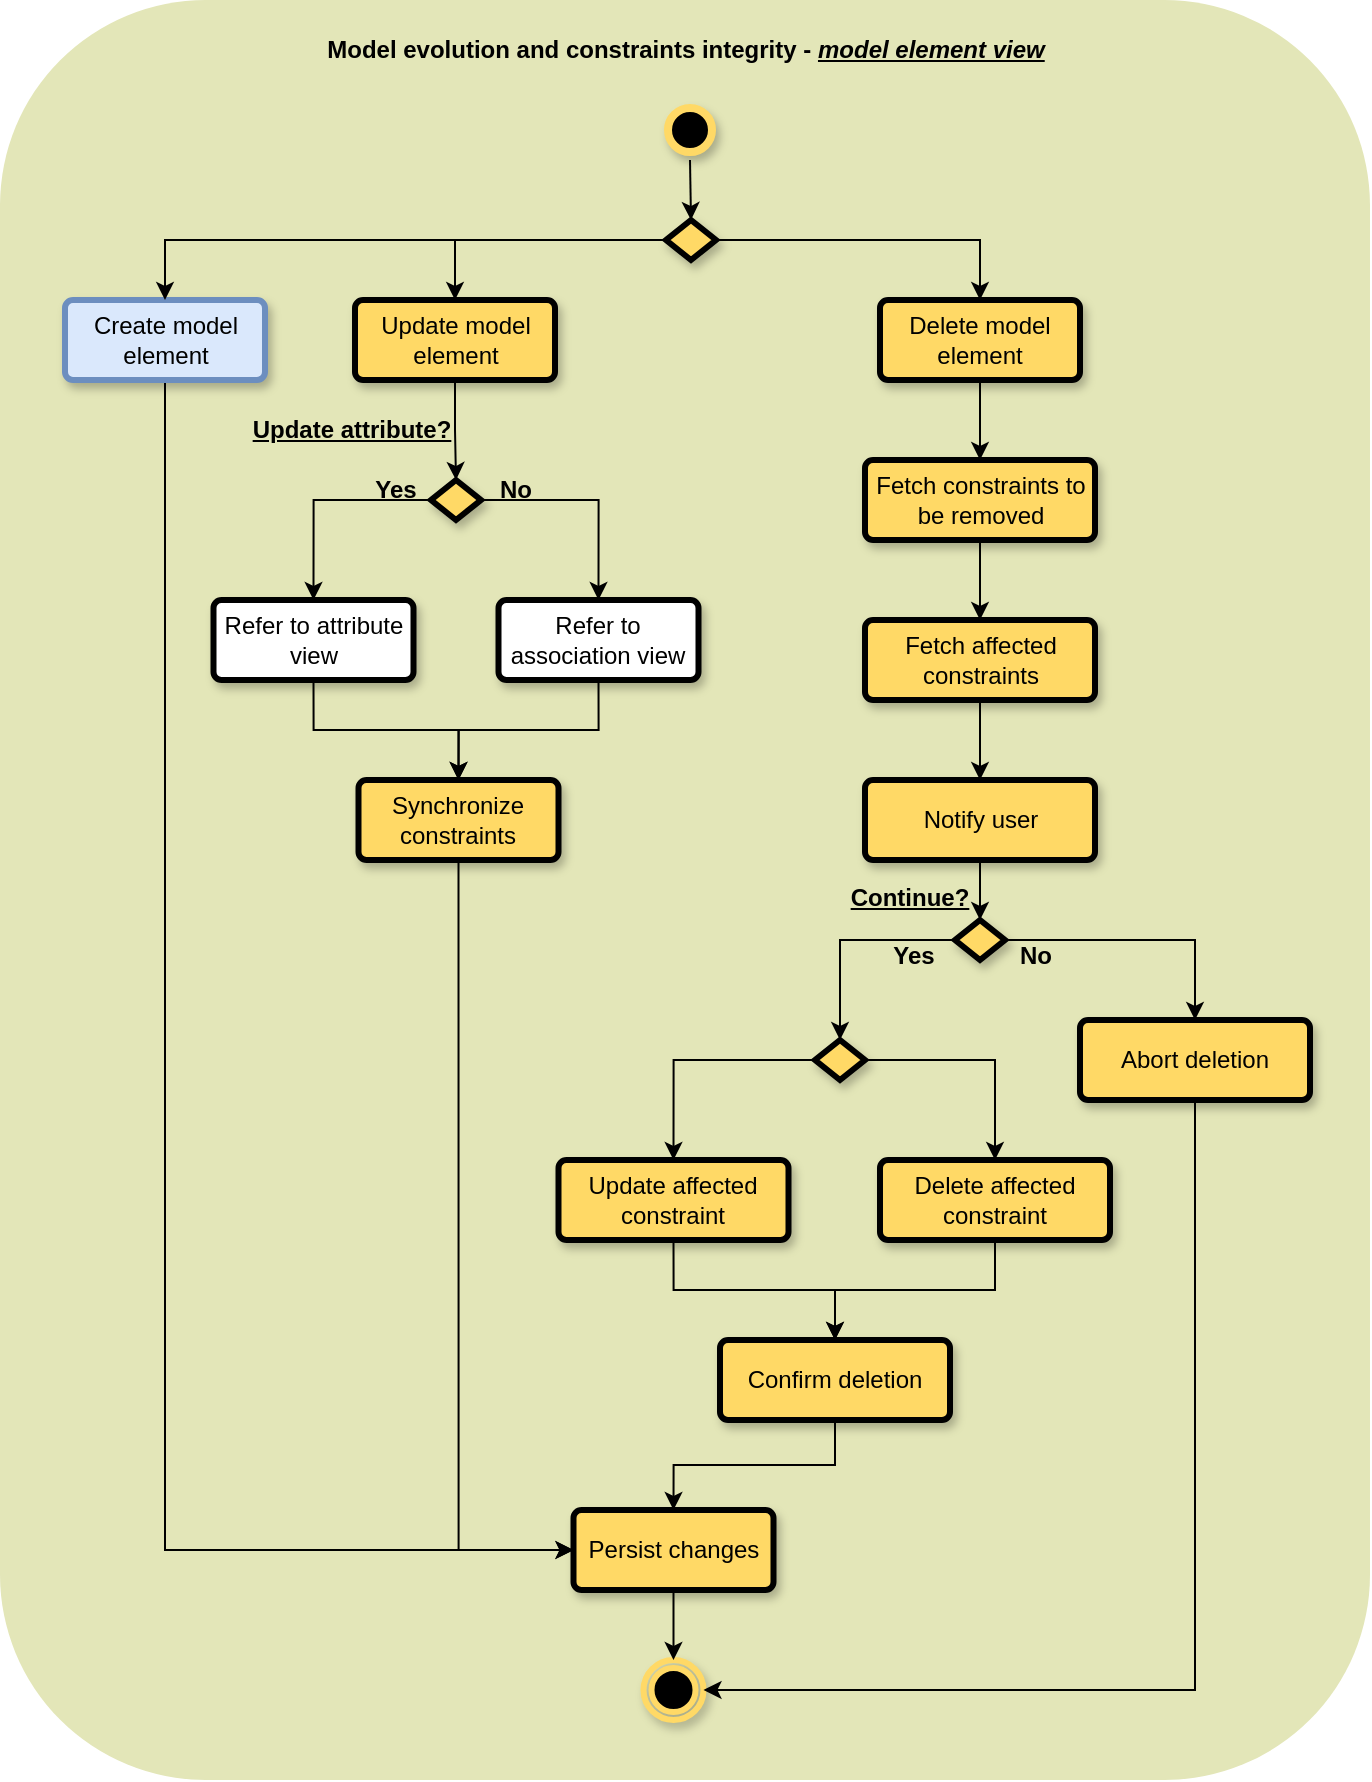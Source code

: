 <mxfile version="20.7.4" type="device"><diagram id="UQMHhhWvOYFSggIomQgT" name="Page-1"><mxGraphModel dx="1434" dy="834" grid="1" gridSize="10" guides="1" tooltips="1" connect="1" arrows="1" fold="1" page="1" pageScale="1" pageWidth="850" pageHeight="1100" math="0" shadow="0"><root><mxCell id="0"/><mxCell id="1" parent="0"/><mxCell id="-DmIO8gm37PxF3A-aPDs-4" value="" style="rounded=1;whiteSpace=wrap;html=1;shadow=0;sketch=0;strokeColor=none;strokeWidth=4;fillColor=#E3E6B8;gradientColor=none;" vertex="1" parent="1"><mxGeometry x="80" y="70" width="685" height="890" as="geometry"/></mxCell><mxCell id="-DmIO8gm37PxF3A-aPDs-27" style="edgeStyle=orthogonalEdgeStyle;rounded=0;orthogonalLoop=1;jettySize=auto;html=1;exitX=0.5;exitY=1;exitDx=0;exitDy=0;entryX=0.5;entryY=0;entryDx=0;entryDy=0;" edge="1" parent="1" source="-DmIO8gm37PxF3A-aPDs-1" target="-DmIO8gm37PxF3A-aPDs-3"><mxGeometry relative="1" as="geometry"/></mxCell><mxCell id="-DmIO8gm37PxF3A-aPDs-1" value="" style="ellipse;html=1;shape=startState;fillColor=#000000;strokeColor=#FFD966;strokeWidth=4;shadow=1;" vertex="1" parent="1"><mxGeometry x="410" y="120" width="30" height="30" as="geometry"/></mxCell><mxCell id="-DmIO8gm37PxF3A-aPDs-65" style="edgeStyle=orthogonalEdgeStyle;rounded=0;orthogonalLoop=1;jettySize=auto;html=1;exitX=0.5;exitY=1;exitDx=0;exitDy=0;entryX=0;entryY=0.5;entryDx=0;entryDy=0;" edge="1" parent="1" source="-DmIO8gm37PxF3A-aPDs-2" target="-DmIO8gm37PxF3A-aPDs-11"><mxGeometry relative="1" as="geometry"/></mxCell><mxCell id="-DmIO8gm37PxF3A-aPDs-2" value="Create model element" style="rounded=1;arcSize=10;whiteSpace=wrap;html=1;align=center;strokeColor=#6c8ebf;strokeWidth=3;fillColor=#dae8fc;perimeterSpacing=0;shadow=1;" vertex="1" parent="1"><mxGeometry x="112.5" y="220" width="100" height="40" as="geometry"/></mxCell><mxCell id="-DmIO8gm37PxF3A-aPDs-28" style="edgeStyle=orthogonalEdgeStyle;rounded=0;orthogonalLoop=1;jettySize=auto;html=1;exitX=0;exitY=0.5;exitDx=0;exitDy=0;entryX=0.5;entryY=0;entryDx=0;entryDy=0;" edge="1" parent="1" source="-DmIO8gm37PxF3A-aPDs-3" target="-DmIO8gm37PxF3A-aPDs-6"><mxGeometry relative="1" as="geometry"/></mxCell><mxCell id="-DmIO8gm37PxF3A-aPDs-29" value="" style="edgeStyle=orthogonalEdgeStyle;rounded=0;orthogonalLoop=1;jettySize=auto;html=1;" edge="1" parent="1" source="-DmIO8gm37PxF3A-aPDs-3" target="-DmIO8gm37PxF3A-aPDs-7"><mxGeometry relative="1" as="geometry"/></mxCell><mxCell id="-DmIO8gm37PxF3A-aPDs-30" style="edgeStyle=orthogonalEdgeStyle;rounded=0;orthogonalLoop=1;jettySize=auto;html=1;exitX=0;exitY=0.5;exitDx=0;exitDy=0;entryX=0.5;entryY=0;entryDx=0;entryDy=0;" edge="1" parent="1" source="-DmIO8gm37PxF3A-aPDs-3" target="-DmIO8gm37PxF3A-aPDs-2"><mxGeometry relative="1" as="geometry"/></mxCell><mxCell id="-DmIO8gm37PxF3A-aPDs-3" value="" style="rhombus;whiteSpace=wrap;html=1;fillColor=#FFD966;strokeColor=#000000;strokeWidth=3;shadow=1;" vertex="1" parent="1"><mxGeometry x="413" y="180" width="25" height="20" as="geometry"/></mxCell><mxCell id="-DmIO8gm37PxF3A-aPDs-5" value="" style="ellipse;html=1;shape=endState;fillColor=#000000;strokeColor=#FFD966;strokeWidth=3;shadow=1;" vertex="1" parent="1"><mxGeometry x="401.75" y="900" width="30" height="30" as="geometry"/></mxCell><mxCell id="-DmIO8gm37PxF3A-aPDs-17" style="edgeStyle=orthogonalEdgeStyle;rounded=0;orthogonalLoop=1;jettySize=auto;html=1;exitX=0.5;exitY=1;exitDx=0;exitDy=0;entryX=0.5;entryY=0;entryDx=0;entryDy=0;" edge="1" parent="1" source="-DmIO8gm37PxF3A-aPDs-6" target="-DmIO8gm37PxF3A-aPDs-13"><mxGeometry relative="1" as="geometry"/></mxCell><mxCell id="-DmIO8gm37PxF3A-aPDs-6" value="Update model element" style="rounded=1;arcSize=10;whiteSpace=wrap;html=1;align=center;strokeColor=#000000;strokeWidth=3;fillColor=#FFD966;perimeterSpacing=0;shadow=1;" vertex="1" parent="1"><mxGeometry x="257.5" y="220" width="100" height="40" as="geometry"/></mxCell><mxCell id="-DmIO8gm37PxF3A-aPDs-50" style="edgeStyle=orthogonalEdgeStyle;rounded=0;orthogonalLoop=1;jettySize=auto;html=1;exitX=0.5;exitY=1;exitDx=0;exitDy=0;entryX=0.5;entryY=0;entryDx=0;entryDy=0;" edge="1" parent="1" source="-DmIO8gm37PxF3A-aPDs-7" target="-DmIO8gm37PxF3A-aPDs-41"><mxGeometry relative="1" as="geometry"/></mxCell><mxCell id="-DmIO8gm37PxF3A-aPDs-7" value="Delete model element" style="rounded=1;arcSize=10;whiteSpace=wrap;html=1;align=center;strokeColor=#000000;strokeWidth=3;fillColor=#FFD966;perimeterSpacing=0;shadow=1;" vertex="1" parent="1"><mxGeometry x="520" y="220" width="100" height="40" as="geometry"/></mxCell><mxCell id="-DmIO8gm37PxF3A-aPDs-69" style="edgeStyle=orthogonalEdgeStyle;rounded=0;orthogonalLoop=1;jettySize=auto;html=1;exitX=0.5;exitY=1;exitDx=0;exitDy=0;entryX=0.5;entryY=0;entryDx=0;entryDy=0;" edge="1" parent="1" source="-DmIO8gm37PxF3A-aPDs-11" target="-DmIO8gm37PxF3A-aPDs-5"><mxGeometry relative="1" as="geometry"/></mxCell><mxCell id="-DmIO8gm37PxF3A-aPDs-11" value="Persist changes" style="rounded=1;arcSize=10;whiteSpace=wrap;html=1;align=center;strokeColor=#000000;strokeWidth=3;fillColor=#FFD966;perimeterSpacing=0;shadow=1;" vertex="1" parent="1"><mxGeometry x="366.75" y="825" width="100" height="40" as="geometry"/></mxCell><mxCell id="-DmIO8gm37PxF3A-aPDs-38" style="edgeStyle=orthogonalEdgeStyle;rounded=0;orthogonalLoop=1;jettySize=auto;html=1;exitX=0;exitY=0.5;exitDx=0;exitDy=0;entryX=0.5;entryY=0;entryDx=0;entryDy=0;" edge="1" parent="1" source="-DmIO8gm37PxF3A-aPDs-13" target="-DmIO8gm37PxF3A-aPDs-15"><mxGeometry relative="1" as="geometry"/></mxCell><mxCell id="-DmIO8gm37PxF3A-aPDs-39" style="edgeStyle=orthogonalEdgeStyle;rounded=0;orthogonalLoop=1;jettySize=auto;html=1;exitX=1;exitY=0.5;exitDx=0;exitDy=0;entryX=0.5;entryY=0;entryDx=0;entryDy=0;" edge="1" parent="1" source="-DmIO8gm37PxF3A-aPDs-13" target="-DmIO8gm37PxF3A-aPDs-16"><mxGeometry relative="1" as="geometry"/></mxCell><mxCell id="-DmIO8gm37PxF3A-aPDs-13" value="" style="rhombus;whiteSpace=wrap;html=1;fillColor=#FFD966;strokeColor=#000000;strokeWidth=3;shadow=1;" vertex="1" parent="1"><mxGeometry x="295.5" y="310" width="25" height="20" as="geometry"/></mxCell><mxCell id="-DmIO8gm37PxF3A-aPDs-14" value="&lt;b&gt;&lt;u&gt;Update attribute?&lt;/u&gt;&lt;/b&gt;" style="text;html=1;strokeColor=none;fillColor=none;align=center;verticalAlign=middle;whiteSpace=wrap;rounded=0;" vertex="1" parent="1"><mxGeometry x="201" y="270" width="110" height="30" as="geometry"/></mxCell><mxCell id="-DmIO8gm37PxF3A-aPDs-32" style="edgeStyle=orthogonalEdgeStyle;rounded=0;orthogonalLoop=1;jettySize=auto;html=1;exitX=0.5;exitY=1;exitDx=0;exitDy=0;entryX=0.5;entryY=0;entryDx=0;entryDy=0;" edge="1" parent="1" source="-DmIO8gm37PxF3A-aPDs-15" target="-DmIO8gm37PxF3A-aPDs-31"><mxGeometry relative="1" as="geometry"/></mxCell><mxCell id="-DmIO8gm37PxF3A-aPDs-15" value="Refer to attribute view" style="rounded=1;arcSize=10;whiteSpace=wrap;html=1;align=center;strokeWidth=3;perimeterSpacing=0;shadow=1;" vertex="1" parent="1"><mxGeometry x="186.75" y="370" width="100" height="40" as="geometry"/></mxCell><mxCell id="-DmIO8gm37PxF3A-aPDs-33" style="edgeStyle=orthogonalEdgeStyle;rounded=0;orthogonalLoop=1;jettySize=auto;html=1;exitX=0.5;exitY=1;exitDx=0;exitDy=0;entryX=0.5;entryY=0;entryDx=0;entryDy=0;" edge="1" parent="1" source="-DmIO8gm37PxF3A-aPDs-16" target="-DmIO8gm37PxF3A-aPDs-31"><mxGeometry relative="1" as="geometry"/></mxCell><mxCell id="-DmIO8gm37PxF3A-aPDs-16" value="Refer to association view" style="rounded=1;arcSize=10;whiteSpace=wrap;html=1;align=center;strokeWidth=3;perimeterSpacing=0;shadow=1;" vertex="1" parent="1"><mxGeometry x="329.25" y="370" width="100" height="40" as="geometry"/></mxCell><mxCell id="-DmIO8gm37PxF3A-aPDs-21" value="&lt;b&gt;Yes&lt;/b&gt;" style="text;html=1;strokeColor=none;fillColor=none;align=center;verticalAlign=middle;whiteSpace=wrap;rounded=0;" vertex="1" parent="1"><mxGeometry x="257.5" y="300" width="40" height="30" as="geometry"/></mxCell><mxCell id="-DmIO8gm37PxF3A-aPDs-22" value="&lt;b&gt;No&lt;/b&gt;" style="text;html=1;strokeColor=none;fillColor=none;align=center;verticalAlign=middle;whiteSpace=wrap;rounded=0;" vertex="1" parent="1"><mxGeometry x="317.5" y="300" width="40" height="30" as="geometry"/></mxCell><mxCell id="-DmIO8gm37PxF3A-aPDs-66" style="edgeStyle=orthogonalEdgeStyle;rounded=0;orthogonalLoop=1;jettySize=auto;html=1;exitX=0.5;exitY=1;exitDx=0;exitDy=0;entryX=0;entryY=0.5;entryDx=0;entryDy=0;" edge="1" parent="1" source="-DmIO8gm37PxF3A-aPDs-31" target="-DmIO8gm37PxF3A-aPDs-11"><mxGeometry relative="1" as="geometry"/></mxCell><mxCell id="-DmIO8gm37PxF3A-aPDs-31" value="Synchronize constraints" style="rounded=1;arcSize=10;whiteSpace=wrap;html=1;align=center;strokeColor=#000000;strokeWidth=3;fillColor=#FFD966;perimeterSpacing=0;shadow=1;" vertex="1" parent="1"><mxGeometry x="259.25" y="460" width="100" height="40" as="geometry"/></mxCell><mxCell id="-DmIO8gm37PxF3A-aPDs-35" value="&lt;b&gt;Model evolution and constraints integrity - &lt;i&gt;&lt;u&gt;model element view&lt;/u&gt;&lt;/i&gt;&lt;/b&gt;" style="text;html=1;strokeColor=none;fillColor=none;align=center;verticalAlign=middle;whiteSpace=wrap;rounded=0;" vertex="1" parent="1"><mxGeometry x="222.5" y="80" width="400" height="30" as="geometry"/></mxCell><mxCell id="-DmIO8gm37PxF3A-aPDs-51" style="edgeStyle=orthogonalEdgeStyle;rounded=0;orthogonalLoop=1;jettySize=auto;html=1;exitX=0.5;exitY=1;exitDx=0;exitDy=0;entryX=0.5;entryY=0;entryDx=0;entryDy=0;" edge="1" parent="1" source="-DmIO8gm37PxF3A-aPDs-41" target="-DmIO8gm37PxF3A-aPDs-42"><mxGeometry relative="1" as="geometry"/></mxCell><mxCell id="-DmIO8gm37PxF3A-aPDs-41" value="Fetch constraints to be removed" style="rounded=1;arcSize=10;whiteSpace=wrap;html=1;align=center;strokeColor=#000000;strokeWidth=3;fillColor=#FFD966;perimeterSpacing=0;shadow=1;" vertex="1" parent="1"><mxGeometry x="512.5" y="300" width="115" height="40" as="geometry"/></mxCell><mxCell id="-DmIO8gm37PxF3A-aPDs-52" style="edgeStyle=orthogonalEdgeStyle;rounded=0;orthogonalLoop=1;jettySize=auto;html=1;exitX=0.5;exitY=1;exitDx=0;exitDy=0;entryX=0.5;entryY=0;entryDx=0;entryDy=0;" edge="1" parent="1" source="-DmIO8gm37PxF3A-aPDs-42" target="-DmIO8gm37PxF3A-aPDs-43"><mxGeometry relative="1" as="geometry"/></mxCell><mxCell id="-DmIO8gm37PxF3A-aPDs-42" value="Fetch affected constraints" style="rounded=1;arcSize=10;whiteSpace=wrap;html=1;align=center;strokeColor=#000000;strokeWidth=3;fillColor=#FFD966;perimeterSpacing=0;shadow=1;" vertex="1" parent="1"><mxGeometry x="512.5" y="380" width="115" height="40" as="geometry"/></mxCell><mxCell id="-DmIO8gm37PxF3A-aPDs-53" style="edgeStyle=orthogonalEdgeStyle;rounded=0;orthogonalLoop=1;jettySize=auto;html=1;exitX=0.5;exitY=1;exitDx=0;exitDy=0;entryX=0.5;entryY=0;entryDx=0;entryDy=0;" edge="1" parent="1" source="-DmIO8gm37PxF3A-aPDs-43" target="-DmIO8gm37PxF3A-aPDs-45"><mxGeometry relative="1" as="geometry"/></mxCell><mxCell id="-DmIO8gm37PxF3A-aPDs-43" value="Notify user" style="rounded=1;arcSize=10;whiteSpace=wrap;html=1;align=center;strokeColor=#000000;strokeWidth=3;fillColor=#FFD966;perimeterSpacing=0;shadow=1;" vertex="1" parent="1"><mxGeometry x="512.5" y="460" width="115" height="40" as="geometry"/></mxCell><mxCell id="-DmIO8gm37PxF3A-aPDs-61" style="edgeStyle=orthogonalEdgeStyle;rounded=0;orthogonalLoop=1;jettySize=auto;html=1;exitX=0.5;exitY=1;exitDx=0;exitDy=0;entryX=0.5;entryY=0;entryDx=0;entryDy=0;" edge="1" parent="1" source="-DmIO8gm37PxF3A-aPDs-44" target="-DmIO8gm37PxF3A-aPDs-49"><mxGeometry relative="1" as="geometry"/></mxCell><mxCell id="-DmIO8gm37PxF3A-aPDs-44" value="Update affected constraint" style="rounded=1;arcSize=10;whiteSpace=wrap;html=1;align=center;strokeColor=#000000;strokeWidth=3;fillColor=#FFD966;perimeterSpacing=0;shadow=1;" vertex="1" parent="1"><mxGeometry x="359.25" y="650" width="115" height="40" as="geometry"/></mxCell><mxCell id="-DmIO8gm37PxF3A-aPDs-55" style="edgeStyle=orthogonalEdgeStyle;rounded=0;orthogonalLoop=1;jettySize=auto;html=1;exitX=0;exitY=0.5;exitDx=0;exitDy=0;entryX=0.5;entryY=0;entryDx=0;entryDy=0;" edge="1" parent="1" source="-DmIO8gm37PxF3A-aPDs-45" target="-DmIO8gm37PxF3A-aPDs-47"><mxGeometry relative="1" as="geometry"/></mxCell><mxCell id="-DmIO8gm37PxF3A-aPDs-56" style="edgeStyle=orthogonalEdgeStyle;rounded=0;orthogonalLoop=1;jettySize=auto;html=1;exitX=1;exitY=0.5;exitDx=0;exitDy=0;entryX=0.5;entryY=0;entryDx=0;entryDy=0;" edge="1" parent="1" source="-DmIO8gm37PxF3A-aPDs-45" target="-DmIO8gm37PxF3A-aPDs-48"><mxGeometry relative="1" as="geometry"/></mxCell><mxCell id="-DmIO8gm37PxF3A-aPDs-45" value="" style="rhombus;whiteSpace=wrap;html=1;fillColor=#FFD966;strokeColor=#000000;strokeWidth=3;shadow=1;" vertex="1" parent="1"><mxGeometry x="557.5" y="530" width="25" height="20" as="geometry"/></mxCell><mxCell id="-DmIO8gm37PxF3A-aPDs-62" style="edgeStyle=orthogonalEdgeStyle;rounded=0;orthogonalLoop=1;jettySize=auto;html=1;exitX=0.5;exitY=1;exitDx=0;exitDy=0;entryX=0.5;entryY=0;entryDx=0;entryDy=0;" edge="1" parent="1" source="-DmIO8gm37PxF3A-aPDs-46" target="-DmIO8gm37PxF3A-aPDs-49"><mxGeometry relative="1" as="geometry"/></mxCell><mxCell id="-DmIO8gm37PxF3A-aPDs-46" value="Delete affected constraint" style="rounded=1;arcSize=10;whiteSpace=wrap;html=1;align=center;strokeColor=#000000;strokeWidth=3;fillColor=#FFD966;perimeterSpacing=0;shadow=1;" vertex="1" parent="1"><mxGeometry x="520" y="650" width="115" height="40" as="geometry"/></mxCell><mxCell id="-DmIO8gm37PxF3A-aPDs-59" style="edgeStyle=orthogonalEdgeStyle;rounded=0;orthogonalLoop=1;jettySize=auto;html=1;exitX=0;exitY=0.5;exitDx=0;exitDy=0;entryX=0.5;entryY=0;entryDx=0;entryDy=0;" edge="1" parent="1" source="-DmIO8gm37PxF3A-aPDs-47" target="-DmIO8gm37PxF3A-aPDs-44"><mxGeometry relative="1" as="geometry"/></mxCell><mxCell id="-DmIO8gm37PxF3A-aPDs-60" style="edgeStyle=orthogonalEdgeStyle;rounded=0;orthogonalLoop=1;jettySize=auto;html=1;exitX=1;exitY=0.5;exitDx=0;exitDy=0;entryX=0.5;entryY=0;entryDx=0;entryDy=0;" edge="1" parent="1" source="-DmIO8gm37PxF3A-aPDs-47" target="-DmIO8gm37PxF3A-aPDs-46"><mxGeometry relative="1" as="geometry"/></mxCell><mxCell id="-DmIO8gm37PxF3A-aPDs-47" value="" style="rhombus;whiteSpace=wrap;html=1;fillColor=#FFD966;strokeColor=#000000;strokeWidth=3;shadow=1;" vertex="1" parent="1"><mxGeometry x="487.5" y="590" width="25" height="20" as="geometry"/></mxCell><mxCell id="-DmIO8gm37PxF3A-aPDs-68" style="edgeStyle=orthogonalEdgeStyle;rounded=0;orthogonalLoop=1;jettySize=auto;html=1;exitX=0.5;exitY=1;exitDx=0;exitDy=0;entryX=1;entryY=0.5;entryDx=0;entryDy=0;" edge="1" parent="1" source="-DmIO8gm37PxF3A-aPDs-48" target="-DmIO8gm37PxF3A-aPDs-5"><mxGeometry relative="1" as="geometry"/></mxCell><mxCell id="-DmIO8gm37PxF3A-aPDs-48" value="Abort deletion" style="rounded=1;arcSize=10;whiteSpace=wrap;html=1;align=center;strokeColor=#000000;strokeWidth=3;fillColor=#FFD966;perimeterSpacing=0;shadow=1;" vertex="1" parent="1"><mxGeometry x="620" y="580" width="115" height="40" as="geometry"/></mxCell><mxCell id="-DmIO8gm37PxF3A-aPDs-67" style="edgeStyle=orthogonalEdgeStyle;rounded=0;orthogonalLoop=1;jettySize=auto;html=1;exitX=0.5;exitY=1;exitDx=0;exitDy=0;entryX=0.5;entryY=0;entryDx=0;entryDy=0;" edge="1" parent="1" source="-DmIO8gm37PxF3A-aPDs-49" target="-DmIO8gm37PxF3A-aPDs-11"><mxGeometry relative="1" as="geometry"/></mxCell><mxCell id="-DmIO8gm37PxF3A-aPDs-49" value="Confirm deletion" style="rounded=1;arcSize=10;whiteSpace=wrap;html=1;align=center;strokeColor=#000000;strokeWidth=3;fillColor=#FFD966;perimeterSpacing=0;shadow=1;" vertex="1" parent="1"><mxGeometry x="440" y="740" width="115" height="40" as="geometry"/></mxCell><mxCell id="-DmIO8gm37PxF3A-aPDs-54" value="&lt;b&gt;&lt;u&gt;Continue?&lt;/u&gt;&lt;/b&gt;" style="text;html=1;strokeColor=none;fillColor=none;align=center;verticalAlign=middle;whiteSpace=wrap;rounded=0;" vertex="1" parent="1"><mxGeometry x="480" y="504" width="110" height="30" as="geometry"/></mxCell><mxCell id="-DmIO8gm37PxF3A-aPDs-57" value="&lt;b&gt;Yes&lt;/b&gt;" style="text;html=1;strokeColor=none;fillColor=none;align=center;verticalAlign=middle;whiteSpace=wrap;rounded=0;" vertex="1" parent="1"><mxGeometry x="517" y="533" width="40" height="30" as="geometry"/></mxCell><mxCell id="-DmIO8gm37PxF3A-aPDs-58" value="&lt;b&gt;No&lt;/b&gt;" style="text;html=1;strokeColor=none;fillColor=none;align=center;verticalAlign=middle;whiteSpace=wrap;rounded=0;" vertex="1" parent="1"><mxGeometry x="578" y="533" width="40" height="30" as="geometry"/></mxCell></root></mxGraphModel></diagram></mxfile>